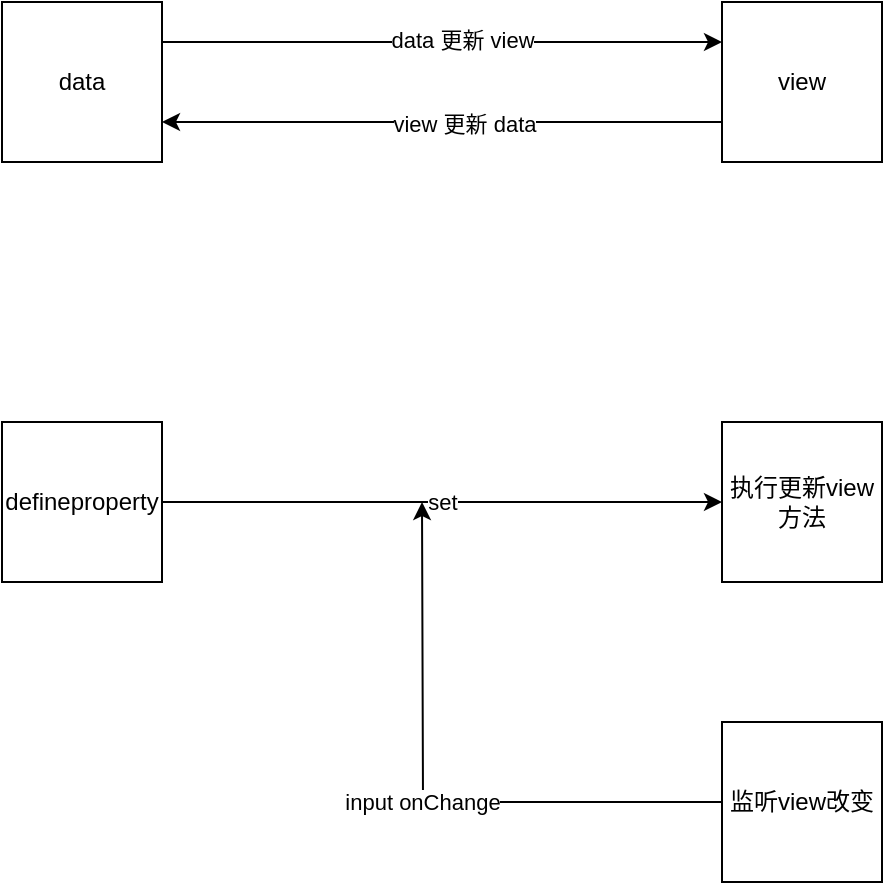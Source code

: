 <mxfile version="13.11.0" type="github">
  <diagram id="4rBO1aebgEreCd3NVisf" name="Page-1">
    <mxGraphModel dx="1418" dy="694" grid="1" gridSize="10" guides="1" tooltips="1" connect="1" arrows="1" fold="1" page="1" pageScale="1" pageWidth="850" pageHeight="1100" math="0" shadow="0">
      <root>
        <mxCell id="0" />
        <mxCell id="1" parent="0" />
        <mxCell id="WDaPH2LPpdfvN1K8PmEe-3" style="edgeStyle=orthogonalEdgeStyle;rounded=0;orthogonalLoop=1;jettySize=auto;html=1;entryX=0;entryY=0.25;entryDx=0;entryDy=0;" edge="1" parent="1" source="WDaPH2LPpdfvN1K8PmEe-1" target="WDaPH2LPpdfvN1K8PmEe-2">
          <mxGeometry relative="1" as="geometry">
            <Array as="points">
              <mxPoint x="320" y="60" />
              <mxPoint x="320" y="60" />
            </Array>
          </mxGeometry>
        </mxCell>
        <mxCell id="WDaPH2LPpdfvN1K8PmEe-7" value="data 更新 view" style="edgeLabel;html=1;align=center;verticalAlign=middle;resizable=0;points=[];" vertex="1" connectable="0" parent="WDaPH2LPpdfvN1K8PmEe-3">
          <mxGeometry x="0.071" y="1" relative="1" as="geometry">
            <mxPoint as="offset" />
          </mxGeometry>
        </mxCell>
        <mxCell id="WDaPH2LPpdfvN1K8PmEe-1" value="data" style="whiteSpace=wrap;html=1;aspect=fixed;" vertex="1" parent="1">
          <mxGeometry x="140" y="40" width="80" height="80" as="geometry" />
        </mxCell>
        <mxCell id="WDaPH2LPpdfvN1K8PmEe-5" style="edgeStyle=orthogonalEdgeStyle;rounded=0;orthogonalLoop=1;jettySize=auto;html=1;" edge="1" parent="1" source="WDaPH2LPpdfvN1K8PmEe-2">
          <mxGeometry relative="1" as="geometry">
            <mxPoint x="220" y="100" as="targetPoint" />
            <Array as="points">
              <mxPoint x="220" y="100" />
            </Array>
          </mxGeometry>
        </mxCell>
        <mxCell id="WDaPH2LPpdfvN1K8PmEe-6" value="view 更新 data" style="edgeLabel;html=1;align=center;verticalAlign=middle;resizable=0;points=[];" vertex="1" connectable="0" parent="WDaPH2LPpdfvN1K8PmEe-5">
          <mxGeometry x="-0.079" y="1" relative="1" as="geometry">
            <mxPoint as="offset" />
          </mxGeometry>
        </mxCell>
        <mxCell id="WDaPH2LPpdfvN1K8PmEe-2" value="view" style="whiteSpace=wrap;html=1;aspect=fixed;" vertex="1" parent="1">
          <mxGeometry x="500" y="40" width="80" height="80" as="geometry" />
        </mxCell>
        <mxCell id="WDaPH2LPpdfvN1K8PmEe-11" value="set" style="edgeStyle=orthogonalEdgeStyle;rounded=0;orthogonalLoop=1;jettySize=auto;html=1;entryX=0;entryY=0.5;entryDx=0;entryDy=0;" edge="1" parent="1" source="WDaPH2LPpdfvN1K8PmEe-9" target="WDaPH2LPpdfvN1K8PmEe-10">
          <mxGeometry relative="1" as="geometry" />
        </mxCell>
        <mxCell id="WDaPH2LPpdfvN1K8PmEe-9" value="defineproperty" style="whiteSpace=wrap;html=1;aspect=fixed;" vertex="1" parent="1">
          <mxGeometry x="140" y="250" width="80" height="80" as="geometry" />
        </mxCell>
        <mxCell id="WDaPH2LPpdfvN1K8PmEe-10" value="执行更新view方法" style="whiteSpace=wrap;html=1;aspect=fixed;" vertex="1" parent="1">
          <mxGeometry x="500" y="250" width="80" height="80" as="geometry" />
        </mxCell>
        <mxCell id="WDaPH2LPpdfvN1K8PmEe-13" value="input onChange" style="edgeStyle=orthogonalEdgeStyle;rounded=0;orthogonalLoop=1;jettySize=auto;html=1;" edge="1" parent="1" source="WDaPH2LPpdfvN1K8PmEe-12">
          <mxGeometry relative="1" as="geometry">
            <mxPoint x="350" y="290" as="targetPoint" />
          </mxGeometry>
        </mxCell>
        <mxCell id="WDaPH2LPpdfvN1K8PmEe-12" value="监听view改变" style="whiteSpace=wrap;html=1;aspect=fixed;" vertex="1" parent="1">
          <mxGeometry x="500" y="400" width="80" height="80" as="geometry" />
        </mxCell>
      </root>
    </mxGraphModel>
  </diagram>
</mxfile>
